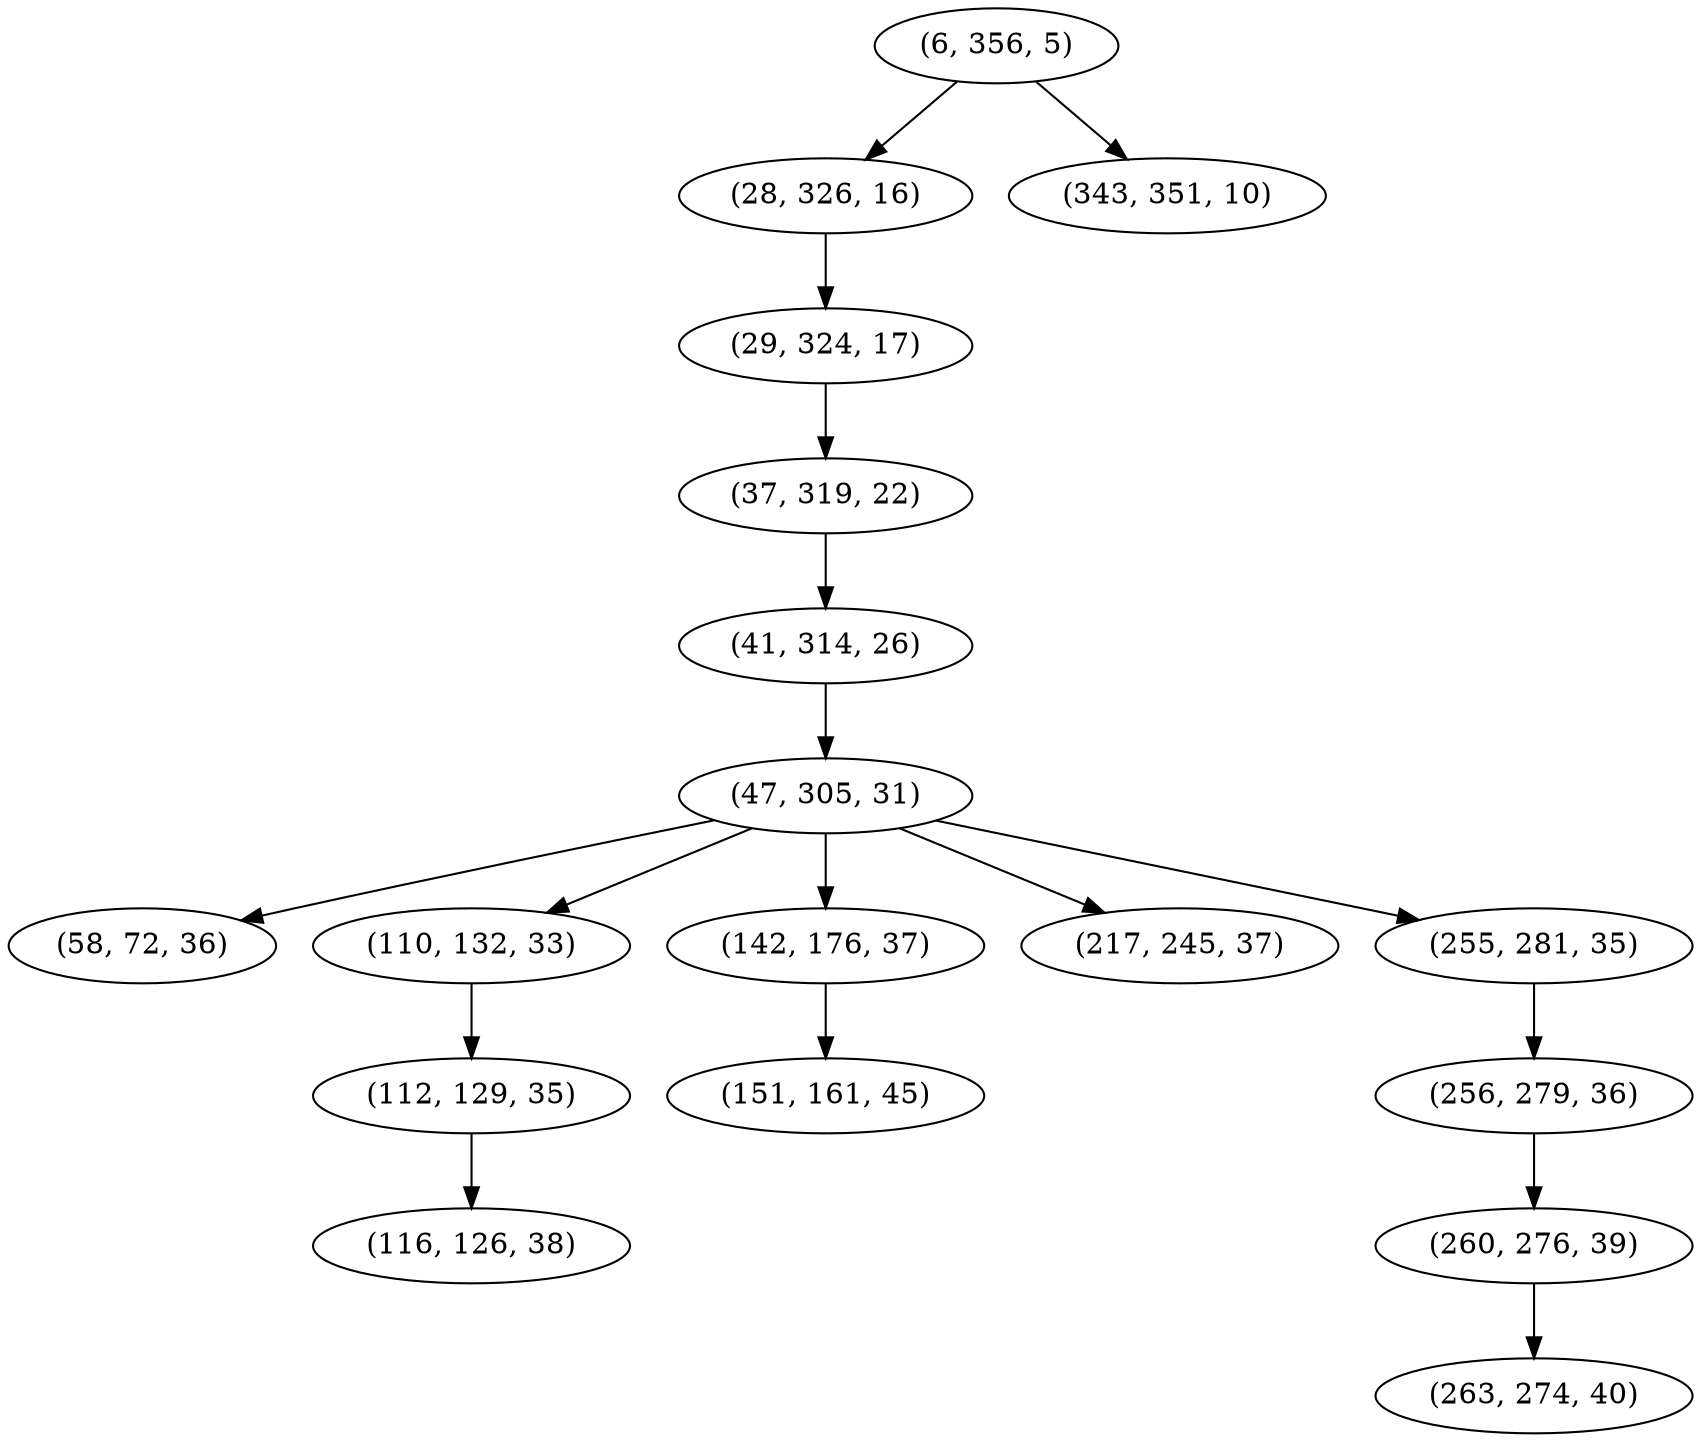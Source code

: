 digraph tree {
    "(6, 356, 5)";
    "(28, 326, 16)";
    "(29, 324, 17)";
    "(37, 319, 22)";
    "(41, 314, 26)";
    "(47, 305, 31)";
    "(58, 72, 36)";
    "(110, 132, 33)";
    "(112, 129, 35)";
    "(116, 126, 38)";
    "(142, 176, 37)";
    "(151, 161, 45)";
    "(217, 245, 37)";
    "(255, 281, 35)";
    "(256, 279, 36)";
    "(260, 276, 39)";
    "(263, 274, 40)";
    "(343, 351, 10)";
    "(6, 356, 5)" -> "(28, 326, 16)";
    "(6, 356, 5)" -> "(343, 351, 10)";
    "(28, 326, 16)" -> "(29, 324, 17)";
    "(29, 324, 17)" -> "(37, 319, 22)";
    "(37, 319, 22)" -> "(41, 314, 26)";
    "(41, 314, 26)" -> "(47, 305, 31)";
    "(47, 305, 31)" -> "(58, 72, 36)";
    "(47, 305, 31)" -> "(110, 132, 33)";
    "(47, 305, 31)" -> "(142, 176, 37)";
    "(47, 305, 31)" -> "(217, 245, 37)";
    "(47, 305, 31)" -> "(255, 281, 35)";
    "(110, 132, 33)" -> "(112, 129, 35)";
    "(112, 129, 35)" -> "(116, 126, 38)";
    "(142, 176, 37)" -> "(151, 161, 45)";
    "(255, 281, 35)" -> "(256, 279, 36)";
    "(256, 279, 36)" -> "(260, 276, 39)";
    "(260, 276, 39)" -> "(263, 274, 40)";
}
